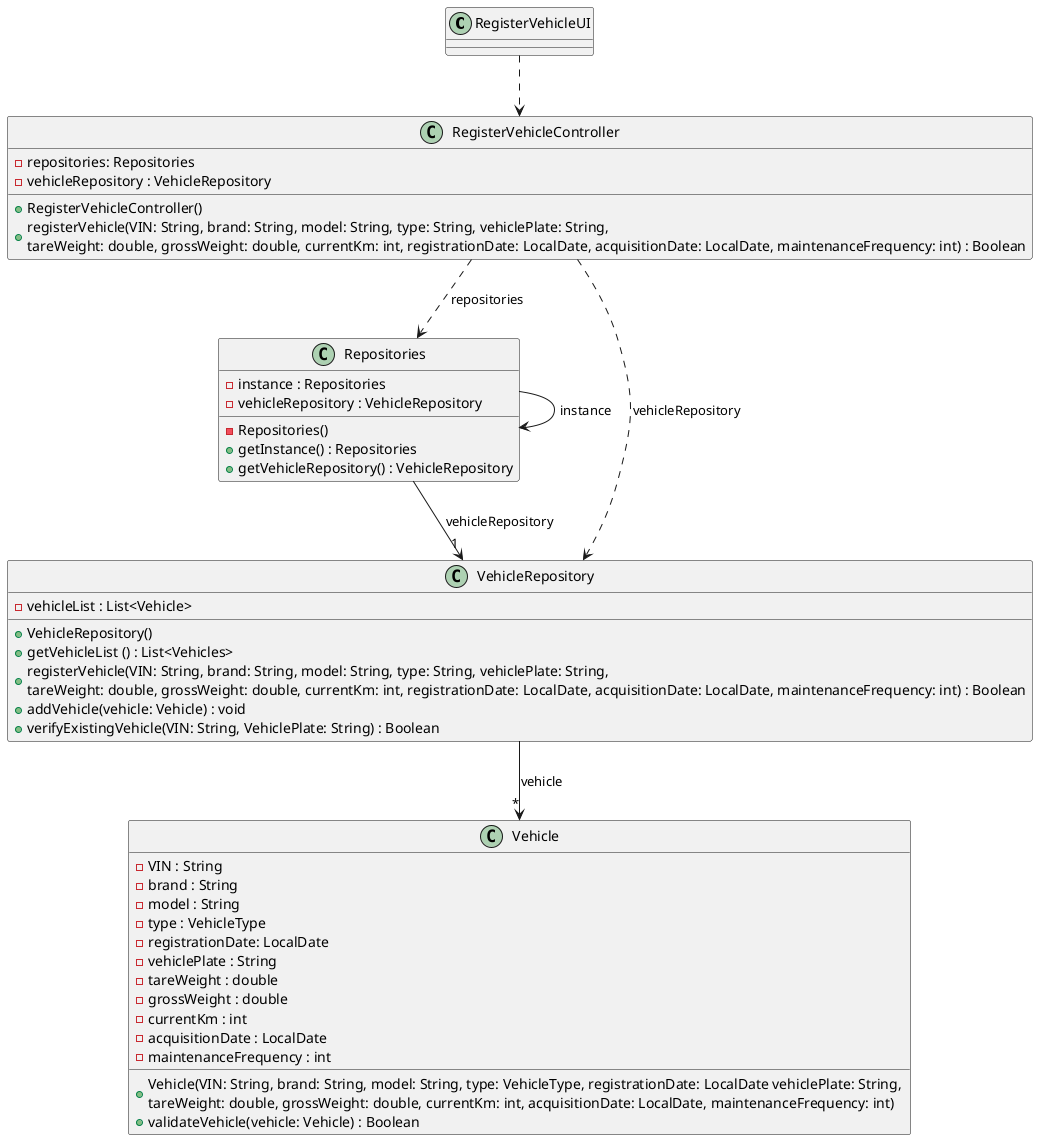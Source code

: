 @startuml
skinparam shadowing false
skinparam line type polyline

'left to right direction

    class RegisterVehicleUI {
    }

    class RegisterVehicleController {
        - repositories: Repositories
        - vehicleRepository : VehicleRepository

        + RegisterVehicleController()
        + registerVehicle(VIN: String, brand: String, model: String, type: String, vehiclePlate: String, \ntareWeight: double, grossWeight: double, currentKm: int, registrationDate: LocalDate, acquisitionDate: LocalDate, maintenanceFrequency: int) : Boolean
    }

    class Repositories {
        - instance : Repositories
        - vehicleRepository : VehicleRepository
        - Repositories()
        + getInstance() : Repositories
        + getVehicleRepository() : VehicleRepository
    }

    class VehicleRepository {
        - vehicleList : List<Vehicle>

        + VehicleRepository()
        + getVehicleList () : List<Vehicles>
        + registerVehicle(VIN: String, brand: String, model: String, type: String, vehiclePlate: String, \ntareWeight: double, grossWeight: double, currentKm: int, registrationDate: LocalDate, acquisitionDate: LocalDate, maintenanceFrequency: int) : Boolean
        + addVehicle(vehicle: Vehicle) : void
        + verifyExistingVehicle(VIN: String, VehiclePlate: String) : Boolean
    }

    class Vehicle {
        - VIN : String
        - brand : String
        - model : String
        - type : VehicleType
        - registrationDate: LocalDate
        - vehiclePlate : String
        - tareWeight : double
        - grossWeight : double
        - currentKm : int
        - acquisitionDate : LocalDate
        - maintenanceFrequency : int

        + Vehicle(VIN: String, brand: String, model: String, type: VehicleType, registrationDate: LocalDate vehiclePlate: String, \ntareWeight: double, grossWeight: double, currentKm: int, acquisitionDate: LocalDate, maintenanceFrequency: int)
        + validateVehicle(vehicle: Vehicle) : Boolean
    }

RegisterVehicleUI ..> RegisterVehicleController
RegisterVehicleController ..> Repositories: repositories
Repositories --> Repositories: instance
RegisterVehicleController ..> VehicleRepository: vehicleRepository
Repositories --> "1"VehicleRepository: vehicleRepository
VehicleRepository -->"*" Vehicle: vehicle

@enduml
